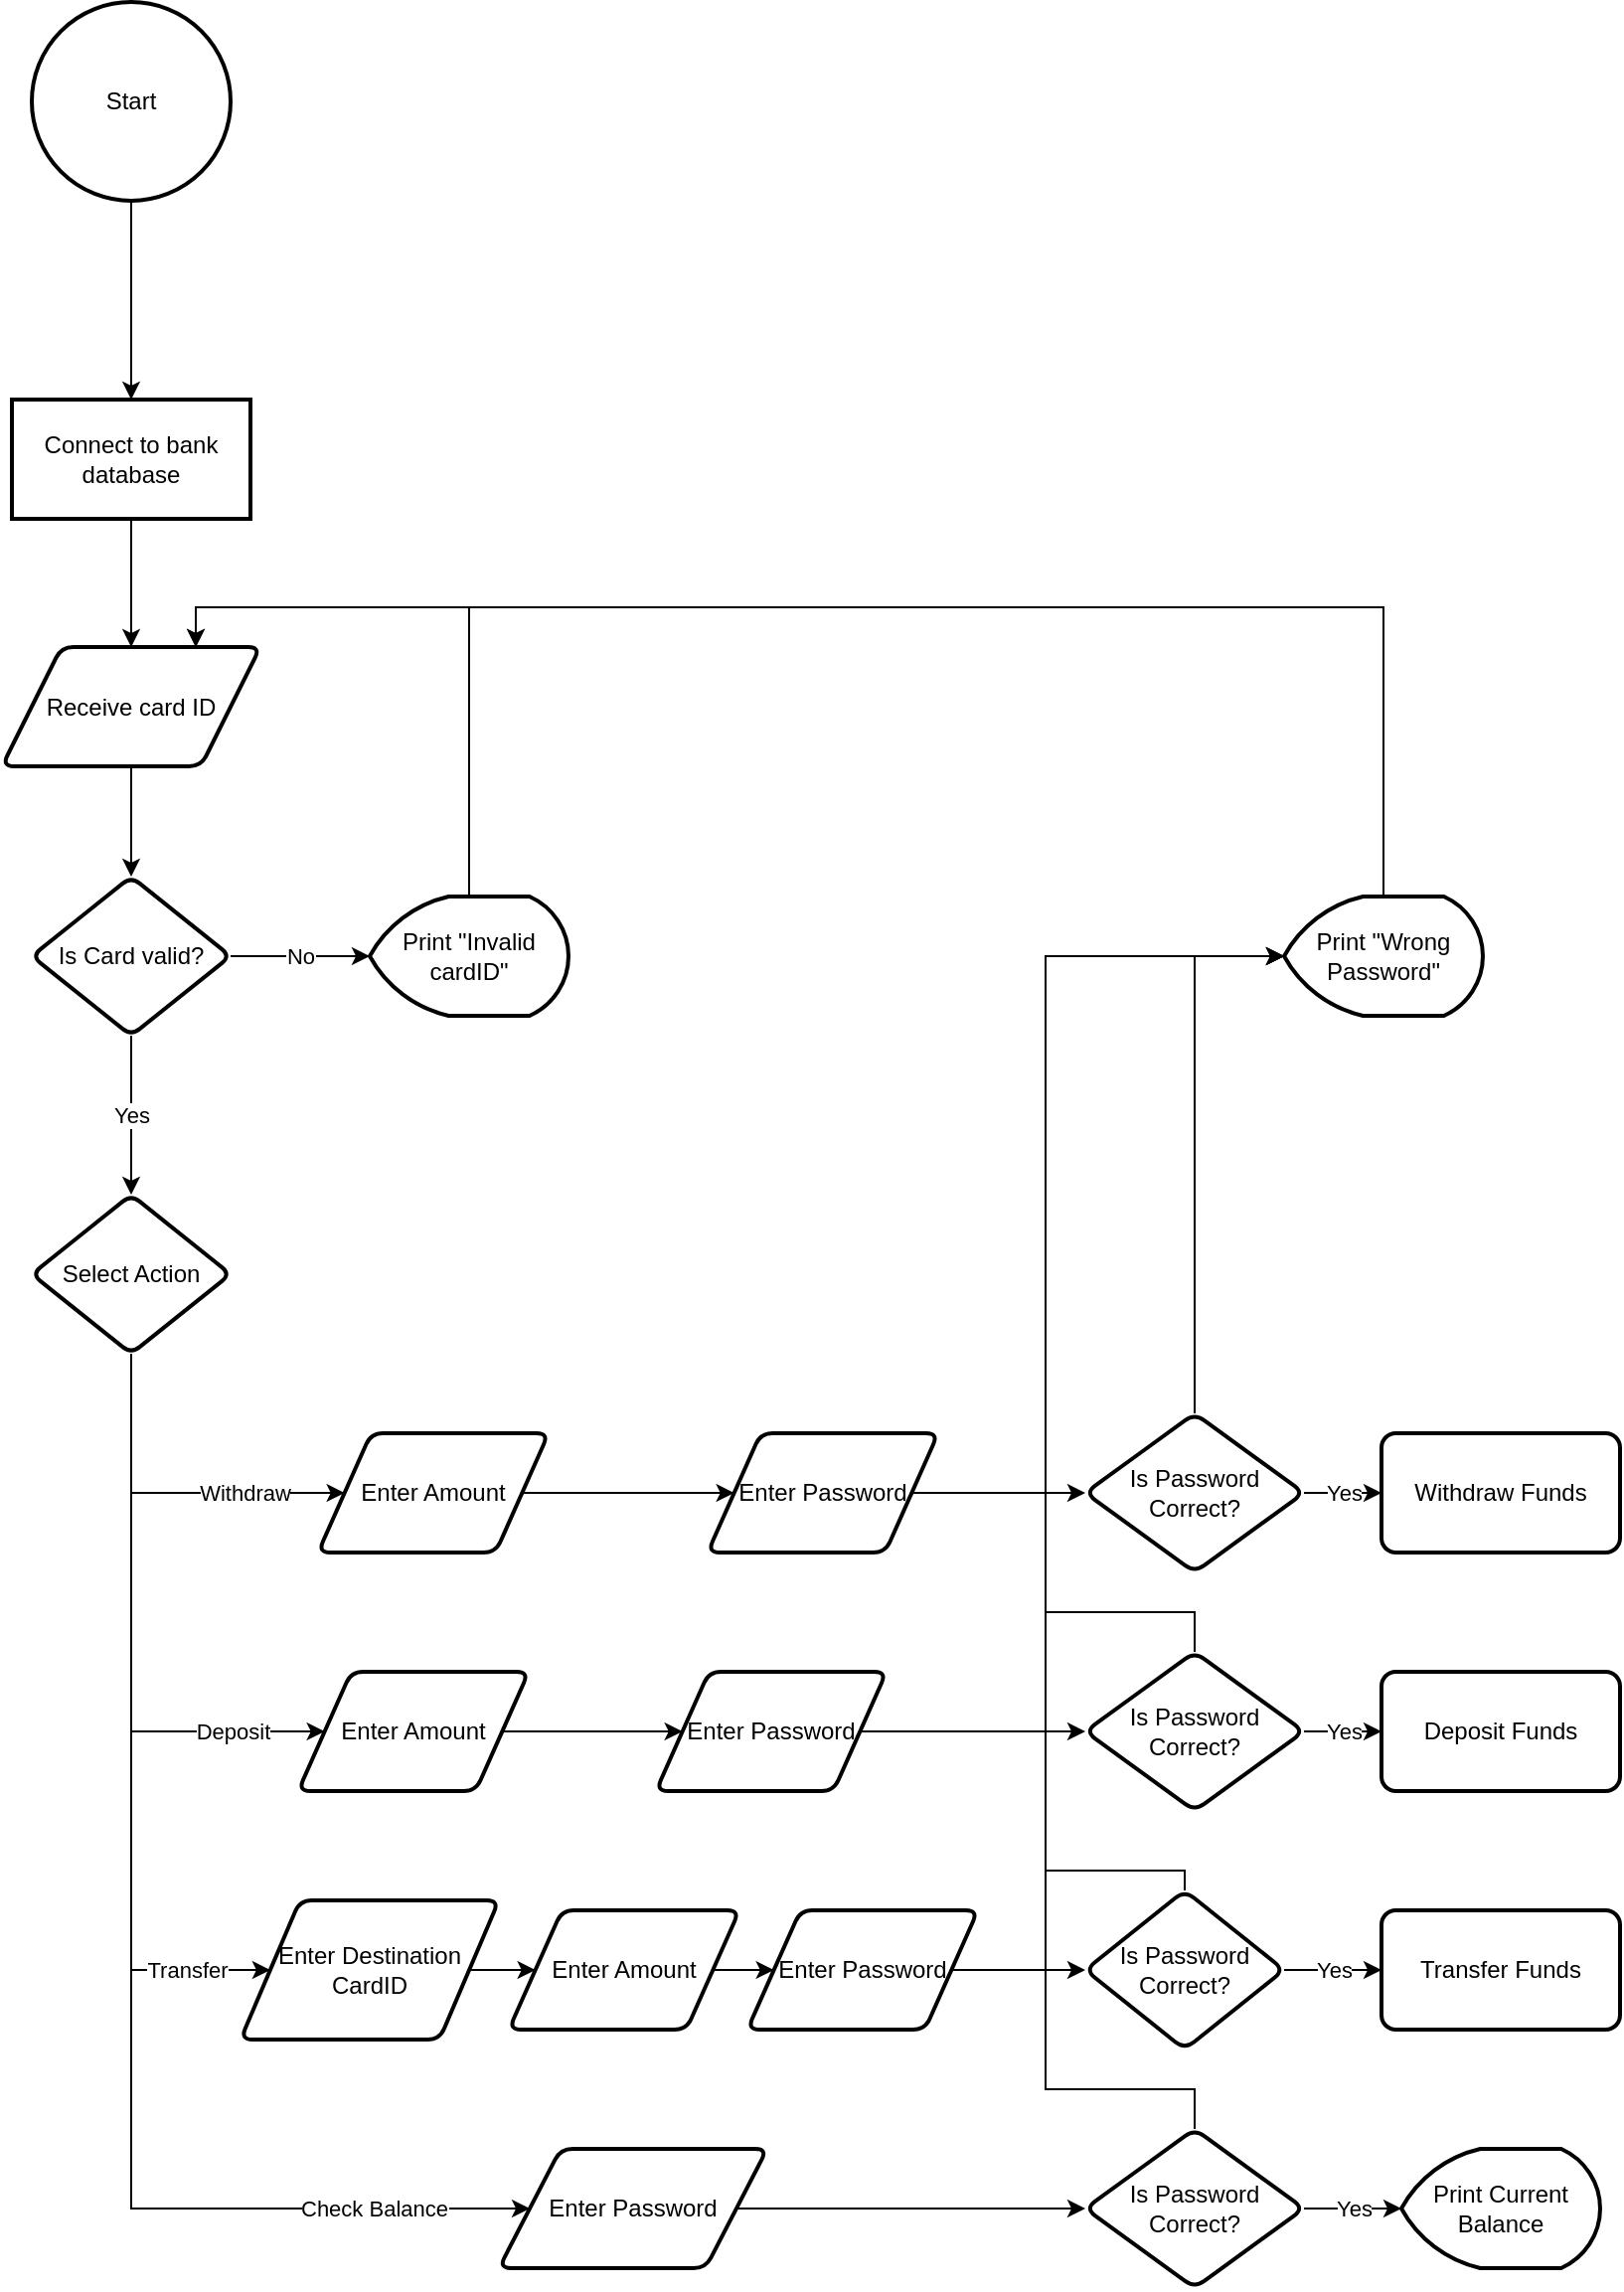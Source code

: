<mxfile version="26.0.10">
  <diagram id="C5RBs43oDa-KdzZeNtuy" name="Page-1">
    <mxGraphModel dx="1687" dy="887" grid="1" gridSize="10" guides="1" tooltips="1" connect="1" arrows="1" fold="1" page="1" pageScale="1" pageWidth="827" pageHeight="1169" math="0" shadow="0">
      <root>
        <mxCell id="WIyWlLk6GJQsqaUBKTNV-0" />
        <mxCell id="WIyWlLk6GJQsqaUBKTNV-1" parent="WIyWlLk6GJQsqaUBKTNV-0" />
        <mxCell id="mBD6U8SOB-PyUhgYIfZ1-2" value="" style="edgeStyle=orthogonalEdgeStyle;rounded=0;orthogonalLoop=1;jettySize=auto;html=1;" edge="1" parent="WIyWlLk6GJQsqaUBKTNV-1" source="mBD6U8SOB-PyUhgYIfZ1-0" target="mBD6U8SOB-PyUhgYIfZ1-1">
          <mxGeometry relative="1" as="geometry" />
        </mxCell>
        <mxCell id="mBD6U8SOB-PyUhgYIfZ1-0" value="Start" style="strokeWidth=2;html=1;shape=mxgraph.flowchart.start_2;whiteSpace=wrap;" vertex="1" parent="WIyWlLk6GJQsqaUBKTNV-1">
          <mxGeometry x="21" y="10" width="100" height="100" as="geometry" />
        </mxCell>
        <mxCell id="mBD6U8SOB-PyUhgYIfZ1-18" style="edgeStyle=orthogonalEdgeStyle;rounded=0;orthogonalLoop=1;jettySize=auto;html=1;exitX=0.5;exitY=1;exitDx=0;exitDy=0;entryX=0.5;entryY=0;entryDx=0;entryDy=0;" edge="1" parent="WIyWlLk6GJQsqaUBKTNV-1" source="mBD6U8SOB-PyUhgYIfZ1-1" target="mBD6U8SOB-PyUhgYIfZ1-17">
          <mxGeometry relative="1" as="geometry" />
        </mxCell>
        <mxCell id="mBD6U8SOB-PyUhgYIfZ1-1" value="Connect to bank database " style="whiteSpace=wrap;html=1;strokeWidth=2;" vertex="1" parent="WIyWlLk6GJQsqaUBKTNV-1">
          <mxGeometry x="11" y="210" width="120" height="60" as="geometry" />
        </mxCell>
        <mxCell id="mBD6U8SOB-PyUhgYIfZ1-22" value="Yes" style="edgeStyle=orthogonalEdgeStyle;rounded=0;orthogonalLoop=1;jettySize=auto;html=1;" edge="1" parent="WIyWlLk6GJQsqaUBKTNV-1" source="mBD6U8SOB-PyUhgYIfZ1-9" target="mBD6U8SOB-PyUhgYIfZ1-21">
          <mxGeometry relative="1" as="geometry" />
        </mxCell>
        <mxCell id="mBD6U8SOB-PyUhgYIfZ1-9" value="Is Card valid?" style="rhombus;whiteSpace=wrap;html=1;strokeWidth=2;rounded=1;arcSize=11;" vertex="1" parent="WIyWlLk6GJQsqaUBKTNV-1">
          <mxGeometry x="21" y="450" width="100" height="80" as="geometry" />
        </mxCell>
        <mxCell id="mBD6U8SOB-PyUhgYIfZ1-20" style="edgeStyle=orthogonalEdgeStyle;rounded=0;orthogonalLoop=1;jettySize=auto;html=1;exitX=0.5;exitY=0;exitDx=0;exitDy=0;exitPerimeter=0;entryX=0.75;entryY=0;entryDx=0;entryDy=0;" edge="1" parent="WIyWlLk6GJQsqaUBKTNV-1" source="mBD6U8SOB-PyUhgYIfZ1-13" target="mBD6U8SOB-PyUhgYIfZ1-17">
          <mxGeometry relative="1" as="geometry" />
        </mxCell>
        <mxCell id="mBD6U8SOB-PyUhgYIfZ1-13" value="Print &quot;Invalid cardID&quot;" style="strokeWidth=2;html=1;shape=mxgraph.flowchart.display;whiteSpace=wrap;" vertex="1" parent="WIyWlLk6GJQsqaUBKTNV-1">
          <mxGeometry x="191" y="460" width="100" height="60" as="geometry" />
        </mxCell>
        <mxCell id="mBD6U8SOB-PyUhgYIfZ1-15" value="No" style="edgeStyle=orthogonalEdgeStyle;rounded=0;orthogonalLoop=1;jettySize=auto;html=1;exitX=1;exitY=0.5;exitDx=0;exitDy=0;entryX=0;entryY=0.5;entryDx=0;entryDy=0;entryPerimeter=0;" edge="1" parent="WIyWlLk6GJQsqaUBKTNV-1" source="mBD6U8SOB-PyUhgYIfZ1-9" target="mBD6U8SOB-PyUhgYIfZ1-13">
          <mxGeometry relative="1" as="geometry" />
        </mxCell>
        <mxCell id="mBD6U8SOB-PyUhgYIfZ1-19" style="edgeStyle=orthogonalEdgeStyle;rounded=0;orthogonalLoop=1;jettySize=auto;html=1;exitX=0.5;exitY=1;exitDx=0;exitDy=0;entryX=0.5;entryY=0;entryDx=0;entryDy=0;" edge="1" parent="WIyWlLk6GJQsqaUBKTNV-1" source="mBD6U8SOB-PyUhgYIfZ1-17" target="mBD6U8SOB-PyUhgYIfZ1-9">
          <mxGeometry relative="1" as="geometry" />
        </mxCell>
        <mxCell id="mBD6U8SOB-PyUhgYIfZ1-17" value="&lt;span class=&quot;yKMVIe&quot; aria-level=&quot;1&quot; role=&quot;heading&quot;&gt;Receive card ID&lt;br&gt;&lt;/span&gt;" style="shape=parallelogram;html=1;strokeWidth=2;perimeter=parallelogramPerimeter;whiteSpace=wrap;rounded=1;arcSize=12;size=0.23;" vertex="1" parent="WIyWlLk6GJQsqaUBKTNV-1">
          <mxGeometry x="6" y="334.5" width="130" height="60" as="geometry" />
        </mxCell>
        <mxCell id="mBD6U8SOB-PyUhgYIfZ1-30" value="Withdraw" style="edgeStyle=orthogonalEdgeStyle;rounded=0;orthogonalLoop=1;jettySize=auto;html=1;exitX=0.5;exitY=1;exitDx=0;exitDy=0;entryX=0;entryY=0.5;entryDx=0;entryDy=0;" edge="1" parent="WIyWlLk6GJQsqaUBKTNV-1" source="mBD6U8SOB-PyUhgYIfZ1-21" target="mBD6U8SOB-PyUhgYIfZ1-35">
          <mxGeometry x="0.428" relative="1" as="geometry">
            <mxPoint x="155" y="760" as="targetPoint" />
            <Array as="points">
              <mxPoint x="71" y="760" />
            </Array>
            <mxPoint as="offset" />
          </mxGeometry>
        </mxCell>
        <mxCell id="mBD6U8SOB-PyUhgYIfZ1-31" value="Deposit" style="edgeStyle=orthogonalEdgeStyle;rounded=0;orthogonalLoop=1;jettySize=auto;html=1;exitX=0.5;exitY=1;exitDx=0;exitDy=0;entryX=0;entryY=0.5;entryDx=0;entryDy=0;" edge="1" parent="WIyWlLk6GJQsqaUBKTNV-1" source="mBD6U8SOB-PyUhgYIfZ1-21" target="mBD6U8SOB-PyUhgYIfZ1-36">
          <mxGeometry x="0.679" relative="1" as="geometry">
            <mxPoint x="155" y="880" as="targetPoint" />
            <Array as="points">
              <mxPoint x="71" y="880" />
            </Array>
            <mxPoint as="offset" />
          </mxGeometry>
        </mxCell>
        <mxCell id="mBD6U8SOB-PyUhgYIfZ1-32" value="&lt;div&gt;Transfer&lt;/div&gt;" style="edgeStyle=orthogonalEdgeStyle;rounded=0;orthogonalLoop=1;jettySize=auto;html=1;exitX=0.5;exitY=1;exitDx=0;exitDy=0;entryX=0;entryY=0.5;entryDx=0;entryDy=0;" edge="1" parent="WIyWlLk6GJQsqaUBKTNV-1" source="mBD6U8SOB-PyUhgYIfZ1-21" target="mBD6U8SOB-PyUhgYIfZ1-37">
          <mxGeometry x="0.777" relative="1" as="geometry">
            <mxPoint x="155" y="1000" as="targetPoint" />
            <Array as="points">
              <mxPoint x="71" y="1000" />
            </Array>
            <mxPoint as="offset" />
          </mxGeometry>
        </mxCell>
        <mxCell id="mBD6U8SOB-PyUhgYIfZ1-33" value="Check Balance" style="edgeStyle=orthogonalEdgeStyle;rounded=0;orthogonalLoop=1;jettySize=auto;html=1;exitX=0.5;exitY=1;exitDx=0;exitDy=0;entryX=0;entryY=0.5;entryDx=0;entryDy=0;" edge="1" parent="WIyWlLk6GJQsqaUBKTNV-1" source="mBD6U8SOB-PyUhgYIfZ1-21" target="mBD6U8SOB-PyUhgYIfZ1-38">
          <mxGeometry x="0.751" relative="1" as="geometry">
            <mxPoint x="155" y="1120" as="targetPoint" />
            <Array as="points">
              <mxPoint x="71" y="1120" />
            </Array>
            <mxPoint as="offset" />
          </mxGeometry>
        </mxCell>
        <mxCell id="mBD6U8SOB-PyUhgYIfZ1-21" value="Select Action" style="rhombus;whiteSpace=wrap;html=1;strokeWidth=2;rounded=1;arcSize=11;" vertex="1" parent="WIyWlLk6GJQsqaUBKTNV-1">
          <mxGeometry x="21" y="610" width="100" height="80" as="geometry" />
        </mxCell>
        <mxCell id="mBD6U8SOB-PyUhgYIfZ1-40" value="" style="edgeStyle=orthogonalEdgeStyle;rounded=0;orthogonalLoop=1;jettySize=auto;html=1;" edge="1" parent="WIyWlLk6GJQsqaUBKTNV-1" source="mBD6U8SOB-PyUhgYIfZ1-35" target="mBD6U8SOB-PyUhgYIfZ1-39">
          <mxGeometry relative="1" as="geometry" />
        </mxCell>
        <mxCell id="mBD6U8SOB-PyUhgYIfZ1-35" value="Enter Amount" style="shape=parallelogram;html=1;strokeWidth=2;perimeter=parallelogramPerimeter;whiteSpace=wrap;rounded=1;arcSize=12;size=0.23;" vertex="1" parent="WIyWlLk6GJQsqaUBKTNV-1">
          <mxGeometry x="165" y="730" width="116" height="60" as="geometry" />
        </mxCell>
        <mxCell id="mBD6U8SOB-PyUhgYIfZ1-42" value="" style="edgeStyle=orthogonalEdgeStyle;rounded=0;orthogonalLoop=1;jettySize=auto;html=1;" edge="1" parent="WIyWlLk6GJQsqaUBKTNV-1" source="mBD6U8SOB-PyUhgYIfZ1-36" target="mBD6U8SOB-PyUhgYIfZ1-41">
          <mxGeometry relative="1" as="geometry" />
        </mxCell>
        <mxCell id="mBD6U8SOB-PyUhgYIfZ1-36" value="Enter Amount" style="shape=parallelogram;html=1;strokeWidth=2;perimeter=parallelogramPerimeter;whiteSpace=wrap;rounded=1;arcSize=12;size=0.23;" vertex="1" parent="WIyWlLk6GJQsqaUBKTNV-1">
          <mxGeometry x="155" y="850" width="116" height="60" as="geometry" />
        </mxCell>
        <mxCell id="mBD6U8SOB-PyUhgYIfZ1-66" style="edgeStyle=orthogonalEdgeStyle;rounded=0;orthogonalLoop=1;jettySize=auto;html=1;exitX=1;exitY=0.5;exitDx=0;exitDy=0;entryX=0;entryY=0.5;entryDx=0;entryDy=0;" edge="1" parent="WIyWlLk6GJQsqaUBKTNV-1" source="mBD6U8SOB-PyUhgYIfZ1-37" target="mBD6U8SOB-PyUhgYIfZ1-65">
          <mxGeometry relative="1" as="geometry" />
        </mxCell>
        <mxCell id="mBD6U8SOB-PyUhgYIfZ1-37" value="Enter Destination CardID" style="shape=parallelogram;html=1;strokeWidth=2;perimeter=parallelogramPerimeter;whiteSpace=wrap;rounded=1;arcSize=12;size=0.23;" vertex="1" parent="WIyWlLk6GJQsqaUBKTNV-1">
          <mxGeometry x="126" y="965" width="130" height="70" as="geometry" />
        </mxCell>
        <mxCell id="mBD6U8SOB-PyUhgYIfZ1-72" style="edgeStyle=orthogonalEdgeStyle;rounded=0;orthogonalLoop=1;jettySize=auto;html=1;exitX=1;exitY=0.5;exitDx=0;exitDy=0;entryX=0;entryY=0.5;entryDx=0;entryDy=0;" edge="1" parent="WIyWlLk6GJQsqaUBKTNV-1" source="mBD6U8SOB-PyUhgYIfZ1-38" target="mBD6U8SOB-PyUhgYIfZ1-54">
          <mxGeometry relative="1" as="geometry" />
        </mxCell>
        <mxCell id="mBD6U8SOB-PyUhgYIfZ1-38" value="Enter Password" style="shape=parallelogram;html=1;strokeWidth=2;perimeter=parallelogramPerimeter;whiteSpace=wrap;rounded=1;arcSize=12;size=0.23;" vertex="1" parent="WIyWlLk6GJQsqaUBKTNV-1">
          <mxGeometry x="256" y="1090" width="135" height="60" as="geometry" />
        </mxCell>
        <mxCell id="mBD6U8SOB-PyUhgYIfZ1-44" value="" style="edgeStyle=orthogonalEdgeStyle;rounded=0;orthogonalLoop=1;jettySize=auto;html=1;" edge="1" parent="WIyWlLk6GJQsqaUBKTNV-1" source="mBD6U8SOB-PyUhgYIfZ1-39" target="mBD6U8SOB-PyUhgYIfZ1-43">
          <mxGeometry relative="1" as="geometry" />
        </mxCell>
        <mxCell id="mBD6U8SOB-PyUhgYIfZ1-39" value="Enter Password" style="shape=parallelogram;html=1;strokeWidth=2;perimeter=parallelogramPerimeter;whiteSpace=wrap;rounded=1;arcSize=12;size=0.23;" vertex="1" parent="WIyWlLk6GJQsqaUBKTNV-1">
          <mxGeometry x="361" y="730" width="116" height="60" as="geometry" />
        </mxCell>
        <mxCell id="mBD6U8SOB-PyUhgYIfZ1-50" style="edgeStyle=orthogonalEdgeStyle;rounded=0;orthogonalLoop=1;jettySize=auto;html=1;exitX=1;exitY=0.5;exitDx=0;exitDy=0;entryX=0;entryY=0.5;entryDx=0;entryDy=0;" edge="1" parent="WIyWlLk6GJQsqaUBKTNV-1" source="mBD6U8SOB-PyUhgYIfZ1-41" target="mBD6U8SOB-PyUhgYIfZ1-49">
          <mxGeometry relative="1" as="geometry" />
        </mxCell>
        <mxCell id="mBD6U8SOB-PyUhgYIfZ1-41" value="Enter Password" style="shape=parallelogram;html=1;strokeWidth=2;perimeter=parallelogramPerimeter;whiteSpace=wrap;rounded=1;arcSize=12;size=0.23;" vertex="1" parent="WIyWlLk6GJQsqaUBKTNV-1">
          <mxGeometry x="335" y="850" width="116" height="60" as="geometry" />
        </mxCell>
        <mxCell id="mBD6U8SOB-PyUhgYIfZ1-46" value="Yes " style="edgeStyle=orthogonalEdgeStyle;rounded=0;orthogonalLoop=1;jettySize=auto;html=1;" edge="1" parent="WIyWlLk6GJQsqaUBKTNV-1" source="mBD6U8SOB-PyUhgYIfZ1-43" target="mBD6U8SOB-PyUhgYIfZ1-45">
          <mxGeometry relative="1" as="geometry" />
        </mxCell>
        <mxCell id="mBD6U8SOB-PyUhgYIfZ1-43" value="Is Password Correct?" style="rhombus;whiteSpace=wrap;html=1;strokeWidth=2;rounded=1;arcSize=12;" vertex="1" parent="WIyWlLk6GJQsqaUBKTNV-1">
          <mxGeometry x="551" y="720" width="110" height="80" as="geometry" />
        </mxCell>
        <mxCell id="mBD6U8SOB-PyUhgYIfZ1-45" value="Withdraw Funds" style="whiteSpace=wrap;html=1;strokeWidth=2;rounded=1;arcSize=12;" vertex="1" parent="WIyWlLk6GJQsqaUBKTNV-1">
          <mxGeometry x="700" y="730" width="120" height="60" as="geometry" />
        </mxCell>
        <mxCell id="mBD6U8SOB-PyUhgYIfZ1-56" style="edgeStyle=orthogonalEdgeStyle;rounded=0;orthogonalLoop=1;jettySize=auto;html=1;exitX=0.5;exitY=0;exitDx=0;exitDy=0;exitPerimeter=0;entryX=0.75;entryY=0;entryDx=0;entryDy=0;" edge="1" parent="WIyWlLk6GJQsqaUBKTNV-1" source="mBD6U8SOB-PyUhgYIfZ1-47" target="mBD6U8SOB-PyUhgYIfZ1-17">
          <mxGeometry relative="1" as="geometry" />
        </mxCell>
        <mxCell id="mBD6U8SOB-PyUhgYIfZ1-47" value="Print &quot;Wrong Password&quot;" style="strokeWidth=2;html=1;shape=mxgraph.flowchart.display;whiteSpace=wrap;" vertex="1" parent="WIyWlLk6GJQsqaUBKTNV-1">
          <mxGeometry x="651" y="460" width="100" height="60" as="geometry" />
        </mxCell>
        <mxCell id="mBD6U8SOB-PyUhgYIfZ1-48" style="edgeStyle=orthogonalEdgeStyle;rounded=0;orthogonalLoop=1;jettySize=auto;html=1;exitX=0.5;exitY=0;exitDx=0;exitDy=0;entryX=0;entryY=0.5;entryDx=0;entryDy=0;entryPerimeter=0;" edge="1" parent="WIyWlLk6GJQsqaUBKTNV-1" source="mBD6U8SOB-PyUhgYIfZ1-43" target="mBD6U8SOB-PyUhgYIfZ1-47">
          <mxGeometry relative="1" as="geometry" />
        </mxCell>
        <mxCell id="mBD6U8SOB-PyUhgYIfZ1-64" value="Yes" style="edgeStyle=orthogonalEdgeStyle;rounded=0;orthogonalLoop=1;jettySize=auto;html=1;exitX=1;exitY=0.5;exitDx=0;exitDy=0;entryX=0;entryY=0.5;entryDx=0;entryDy=0;" edge="1" parent="WIyWlLk6GJQsqaUBKTNV-1" source="mBD6U8SOB-PyUhgYIfZ1-49" target="mBD6U8SOB-PyUhgYIfZ1-63">
          <mxGeometry relative="1" as="geometry" />
        </mxCell>
        <mxCell id="mBD6U8SOB-PyUhgYIfZ1-49" value="Is Password Correct?" style="rhombus;whiteSpace=wrap;html=1;strokeWidth=2;rounded=1;arcSize=12;" vertex="1" parent="WIyWlLk6GJQsqaUBKTNV-1">
          <mxGeometry x="551" y="840" width="110" height="80" as="geometry" />
        </mxCell>
        <mxCell id="mBD6U8SOB-PyUhgYIfZ1-51" style="edgeStyle=orthogonalEdgeStyle;rounded=0;orthogonalLoop=1;jettySize=auto;html=1;exitX=0.5;exitY=0;exitDx=0;exitDy=0;entryX=0;entryY=0.5;entryDx=0;entryDy=0;entryPerimeter=0;" edge="1" parent="WIyWlLk6GJQsqaUBKTNV-1" source="mBD6U8SOB-PyUhgYIfZ1-49" target="mBD6U8SOB-PyUhgYIfZ1-47">
          <mxGeometry relative="1" as="geometry">
            <Array as="points">
              <mxPoint x="606" y="820" />
              <mxPoint x="531" y="820" />
              <mxPoint x="531" y="490" />
            </Array>
          </mxGeometry>
        </mxCell>
        <mxCell id="mBD6U8SOB-PyUhgYIfZ1-71" value="Yes" style="edgeStyle=orthogonalEdgeStyle;rounded=0;orthogonalLoop=1;jettySize=auto;html=1;exitX=1;exitY=0.5;exitDx=0;exitDy=0;entryX=0;entryY=0.5;entryDx=0;entryDy=0;" edge="1" parent="WIyWlLk6GJQsqaUBKTNV-1" source="mBD6U8SOB-PyUhgYIfZ1-52" target="mBD6U8SOB-PyUhgYIfZ1-70">
          <mxGeometry relative="1" as="geometry" />
        </mxCell>
        <mxCell id="mBD6U8SOB-PyUhgYIfZ1-52" value="Is Password Correct?" style="rhombus;whiteSpace=wrap;html=1;strokeWidth=2;rounded=1;arcSize=12;" vertex="1" parent="WIyWlLk6GJQsqaUBKTNV-1">
          <mxGeometry x="551" y="960" width="100" height="80" as="geometry" />
        </mxCell>
        <mxCell id="mBD6U8SOB-PyUhgYIfZ1-53" style="edgeStyle=orthogonalEdgeStyle;rounded=0;orthogonalLoop=1;jettySize=auto;html=1;exitX=0.5;exitY=0;exitDx=0;exitDy=0;entryX=0;entryY=0.5;entryDx=0;entryDy=0;entryPerimeter=0;" edge="1" parent="WIyWlLk6GJQsqaUBKTNV-1" source="mBD6U8SOB-PyUhgYIfZ1-52" target="mBD6U8SOB-PyUhgYIfZ1-47">
          <mxGeometry relative="1" as="geometry">
            <Array as="points">
              <mxPoint x="601" y="950" />
              <mxPoint x="531" y="950" />
              <mxPoint x="531" y="490" />
            </Array>
          </mxGeometry>
        </mxCell>
        <mxCell id="mBD6U8SOB-PyUhgYIfZ1-54" value="Is Password Correct?" style="rhombus;whiteSpace=wrap;html=1;strokeWidth=2;rounded=1;arcSize=12;" vertex="1" parent="WIyWlLk6GJQsqaUBKTNV-1">
          <mxGeometry x="551" y="1080" width="110" height="80" as="geometry" />
        </mxCell>
        <mxCell id="mBD6U8SOB-PyUhgYIfZ1-55" style="edgeStyle=orthogonalEdgeStyle;rounded=0;orthogonalLoop=1;jettySize=auto;html=1;exitX=0.5;exitY=0;exitDx=0;exitDy=0;entryX=0;entryY=0.5;entryDx=0;entryDy=0;entryPerimeter=0;" edge="1" parent="WIyWlLk6GJQsqaUBKTNV-1" source="mBD6U8SOB-PyUhgYIfZ1-54" target="mBD6U8SOB-PyUhgYIfZ1-47">
          <mxGeometry relative="1" as="geometry">
            <Array as="points">
              <mxPoint x="606" y="1060" />
              <mxPoint x="531" y="1060" />
              <mxPoint x="531" y="490" />
            </Array>
          </mxGeometry>
        </mxCell>
        <mxCell id="mBD6U8SOB-PyUhgYIfZ1-61" value="Print Current Balance" style="strokeWidth=2;html=1;shape=mxgraph.flowchart.display;whiteSpace=wrap;" vertex="1" parent="WIyWlLk6GJQsqaUBKTNV-1">
          <mxGeometry x="710" y="1090" width="100" height="60" as="geometry" />
        </mxCell>
        <mxCell id="mBD6U8SOB-PyUhgYIfZ1-62" value="Yes" style="edgeStyle=orthogonalEdgeStyle;rounded=0;orthogonalLoop=1;jettySize=auto;html=1;exitX=1;exitY=0.5;exitDx=0;exitDy=0;entryX=0;entryY=0.5;entryDx=0;entryDy=0;entryPerimeter=0;" edge="1" parent="WIyWlLk6GJQsqaUBKTNV-1" source="mBD6U8SOB-PyUhgYIfZ1-54" target="mBD6U8SOB-PyUhgYIfZ1-61">
          <mxGeometry relative="1" as="geometry" />
        </mxCell>
        <mxCell id="mBD6U8SOB-PyUhgYIfZ1-63" value="Deposit Funds" style="whiteSpace=wrap;html=1;strokeWidth=2;rounded=1;arcSize=12;" vertex="1" parent="WIyWlLk6GJQsqaUBKTNV-1">
          <mxGeometry x="700" y="850" width="120" height="60" as="geometry" />
        </mxCell>
        <mxCell id="mBD6U8SOB-PyUhgYIfZ1-68" style="edgeStyle=orthogonalEdgeStyle;rounded=0;orthogonalLoop=1;jettySize=auto;html=1;exitX=1;exitY=0.5;exitDx=0;exitDy=0;entryX=0;entryY=0.5;entryDx=0;entryDy=0;" edge="1" parent="WIyWlLk6GJQsqaUBKTNV-1" source="mBD6U8SOB-PyUhgYIfZ1-65" target="mBD6U8SOB-PyUhgYIfZ1-67">
          <mxGeometry relative="1" as="geometry" />
        </mxCell>
        <mxCell id="mBD6U8SOB-PyUhgYIfZ1-65" value="Enter Amount" style="shape=parallelogram;html=1;strokeWidth=2;perimeter=parallelogramPerimeter;whiteSpace=wrap;rounded=1;arcSize=12;size=0.23;" vertex="1" parent="WIyWlLk6GJQsqaUBKTNV-1">
          <mxGeometry x="261" y="970" width="116" height="60" as="geometry" />
        </mxCell>
        <mxCell id="mBD6U8SOB-PyUhgYIfZ1-69" style="edgeStyle=orthogonalEdgeStyle;rounded=0;orthogonalLoop=1;jettySize=auto;html=1;exitX=1;exitY=0.5;exitDx=0;exitDy=0;entryX=0;entryY=0.5;entryDx=0;entryDy=0;" edge="1" parent="WIyWlLk6GJQsqaUBKTNV-1" source="mBD6U8SOB-PyUhgYIfZ1-67" target="mBD6U8SOB-PyUhgYIfZ1-52">
          <mxGeometry relative="1" as="geometry" />
        </mxCell>
        <mxCell id="mBD6U8SOB-PyUhgYIfZ1-67" value="Enter Password" style="shape=parallelogram;html=1;strokeWidth=2;perimeter=parallelogramPerimeter;whiteSpace=wrap;rounded=1;arcSize=12;size=0.23;" vertex="1" parent="WIyWlLk6GJQsqaUBKTNV-1">
          <mxGeometry x="381" y="970" width="116" height="60" as="geometry" />
        </mxCell>
        <mxCell id="mBD6U8SOB-PyUhgYIfZ1-70" value="Transfer Funds" style="whiteSpace=wrap;html=1;strokeWidth=2;rounded=1;arcSize=12;" vertex="1" parent="WIyWlLk6GJQsqaUBKTNV-1">
          <mxGeometry x="700" y="970" width="120" height="60" as="geometry" />
        </mxCell>
      </root>
    </mxGraphModel>
  </diagram>
</mxfile>

